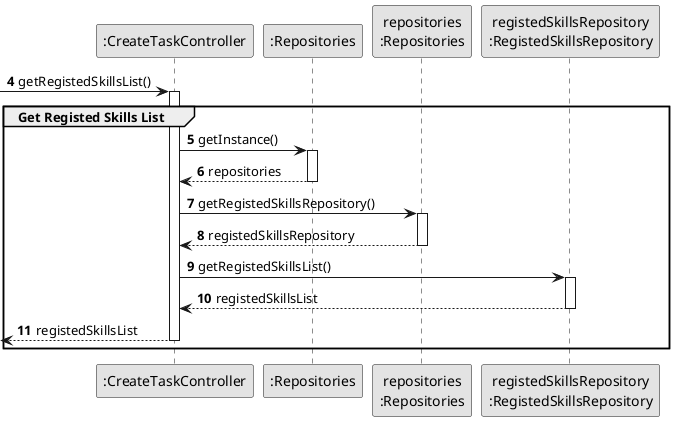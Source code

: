 @startuml
skinparam monochrome true
skinparam packageStyle rectangle
skinparam shadowing false

autonumber

participant ":CreateTaskController" as CTRL
participant ":Repositories" as RepositorySingleton
participant "repositories\n:Repositories" as PLAT
participant "registedSkillsRepository\n:RegistedSkillsRepository" as RegistedSkillsRepository

autonumber 4
-> CTRL : getRegistedSkillsList()

activate CTRL

group Get Registed Skills List

    CTRL -> RepositorySingleton : getInstance()
activate RepositorySingleton

RepositorySingleton --> CTRL: repositories
deactivate RepositorySingleton

    CTRL -> PLAT : getRegistedSkillsRepository()
activate PLAT

PLAT --> CTRL: registedSkillsRepository
deactivate PLAT

    CTRL -> RegistedSkillsRepository : getRegistedSkillsList()
activate RegistedSkillsRepository

RegistedSkillsRepository --> CTRL : registedSkillsList
deactivate RegistedSkillsRepository

<-- CTRL : registedSkillsList
deactivate CTRL

end

@enduml